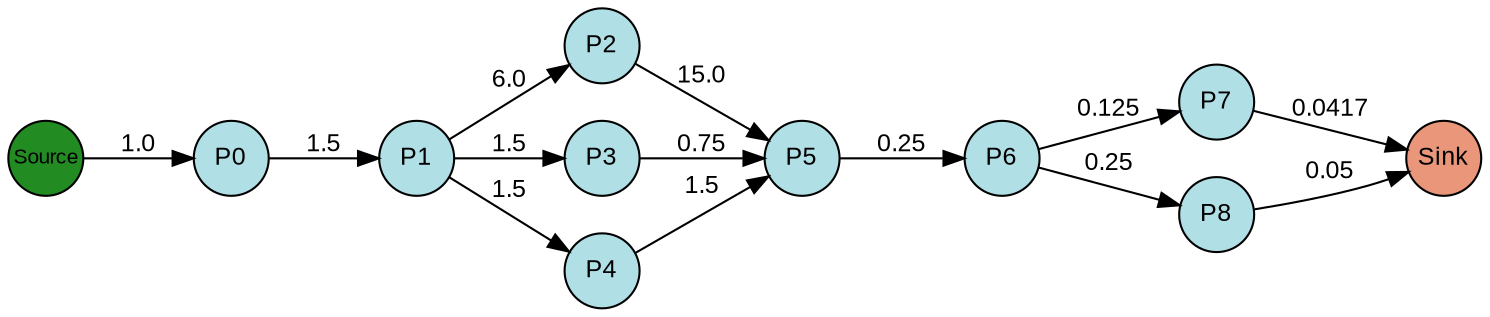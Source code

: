 digraph {
  splines=true;
node [margin=0 fontname=arial fontcolor=black fontsize=12 shape=circle width=0.5 fixedsize=true style=filled fillcolor=powderblue]
  1 [label="P0"]
  2 [label="P1"]
  3 [label="P2"]
  4 [label="P3"]
  5 [label="P4"]
  6 [label="P5"]
  7 [label="P6"]
  8 [label="P7"]
  9 [label="P8"]
  node [margin=0 fontname=arial fontcolor=black fontsize=10 shape=circle width=0.5 fixedsize=true style=filled fillcolor=forestgreen]
  10 [label="Source"]
  node [margin=0 fontname=arial fontcolor=black fontsize=12 shape=circle width=0.5 fixedsize=true style=filled fillcolor=darksalmon]
  11 [label="Sink"]
rankdir=LR
edge [margin=0 fontname=arial fontcolor=black fontsize=12]
   1 -> 2 [label="1.5"]
   2 -> 3 [label="6.0"]
   2 -> 4 [label="1.5"]
   2 -> 5 [label="1.5"]
   3 -> 6 [label="15.0"]
   4 -> 6 [label="0.75"]
   5 -> 6 [label="1.5"]
   6 -> 7 [label="0.25"]
   7 -> 8 [label="0.125"]
   7 -> 9 [label="0.25"]
   10 -> 1 [label="1.0"]
   9 -> 11 [label="0.05"]
   8 -> 11 [label="0.0417"]

  {rank=same 10}
	{rank=same  1 }
	{rank=same  2 }
	{rank=same  3, 4, 5 }
	{rank=same  6 }
	{rank=same  7 }
	{rank=same  8, 9 }
  {rank=same 11}
}
